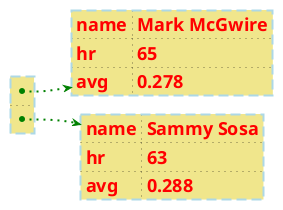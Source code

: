 {
  "sha1": "m8xlxhpqkvvrfy5o1cfcm70dpqt4vll",
  "insertion": {
    "when": "2024-06-03T18:59:35.004Z",
    "url": "https://github.com/plantuml/plantuml/issues/1250",
    "user": "plantuml@gmail.com"
  }
}
@startyaml
<style>
yamlDiagram {
  node {
    BackGroundColor: lightblue;
    LineColor: lightblue;
    FontName: Helvetica;
    FontColor: red;
    FontSize: 18;
    FontStyle: bold;
    BackGroundColor: Khaki;
    RoundCorner: 0;
    LineThickness: 2;
    LineStyle: 10-5;
    separator {
      LineThickness: 0.5;
      LineColor: black;
      LineStyle: "1;5";
    }
  }
  arrow { BackGroundColor: lightblue; LineColor: green; LineThickness: 2; LineStyle: "2;5"; }
}
</style>
  -
    name: Mark McGwire
    hr:   65
    avg:  0.278
  -
    name: Sammy Sosa
    hr:   63
    avg:  0.288

@endyaml
